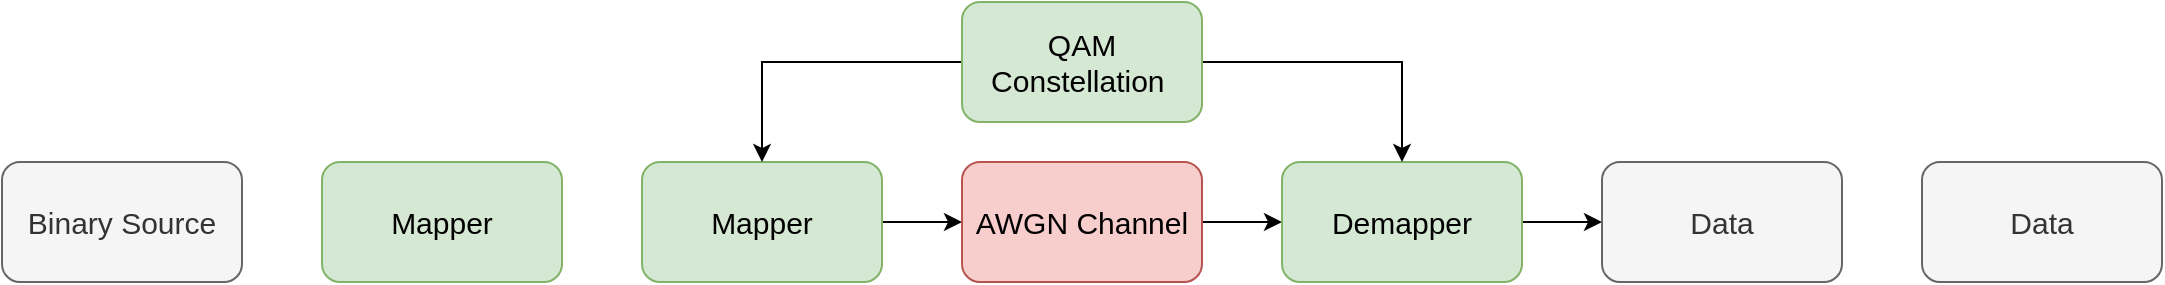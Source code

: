 <mxfile version="24.6.4" type="device">
  <diagram name="第 1 页" id="rBUl2u9GzmW0HSBxHW5H">
    <mxGraphModel dx="2261" dy="738" grid="1" gridSize="10" guides="1" tooltips="1" connect="1" arrows="1" fold="1" page="1" pageScale="1" pageWidth="827" pageHeight="1169" math="0" shadow="0">
      <root>
        <mxCell id="0" />
        <mxCell id="1" parent="0" />
        <mxCell id="op0N-qLgH7uxxqsDYc-n-1" value="Binary Source" style="rounded=1;whiteSpace=wrap;html=1;fillColor=#f5f5f5;strokeColor=#666666;strokeWidth=1;fontSize=15;fontStyle=0;fontColor=#333333;" parent="1" vertex="1">
          <mxGeometry x="-80" y="180" width="120" height="60" as="geometry" />
        </mxCell>
        <mxCell id="zIISV64REkNGT9h1QM84-8" value="" style="edgeStyle=orthogonalEdgeStyle;rounded=0;orthogonalLoop=1;jettySize=auto;html=1;" parent="1" source="op0N-qLgH7uxxqsDYc-n-3" target="op0N-qLgH7uxxqsDYc-n-5" edge="1">
          <mxGeometry relative="1" as="geometry" />
        </mxCell>
        <mxCell id="op0N-qLgH7uxxqsDYc-n-3" value="Mapper" style="rounded=1;whiteSpace=wrap;html=1;fillColor=#d5e8d4;strokeColor=#82b366;strokeWidth=1;fontSize=15;fontStyle=0" parent="1" vertex="1">
          <mxGeometry x="240" y="180" width="120" height="60" as="geometry" />
        </mxCell>
        <mxCell id="zIISV64REkNGT9h1QM84-9" value="" style="edgeStyle=orthogonalEdgeStyle;rounded=0;orthogonalLoop=1;jettySize=auto;html=1;" parent="1" source="op0N-qLgH7uxxqsDYc-n-5" target="op0N-qLgH7uxxqsDYc-n-7" edge="1">
          <mxGeometry relative="1" as="geometry" />
        </mxCell>
        <mxCell id="op0N-qLgH7uxxqsDYc-n-5" value="AWGN Channel" style="rounded=1;whiteSpace=wrap;html=1;fillColor=#f8cecc;strokeColor=#b85450;strokeWidth=1;fontSize=15;fontStyle=0" parent="1" vertex="1">
          <mxGeometry x="400" y="180" width="120" height="60" as="geometry" />
        </mxCell>
        <mxCell id="zIISV64REkNGT9h1QM84-10" style="edgeStyle=orthogonalEdgeStyle;rounded=0;orthogonalLoop=1;jettySize=auto;html=1;exitX=1;exitY=0.5;exitDx=0;exitDy=0;entryX=0;entryY=0.5;entryDx=0;entryDy=0;" parent="1" source="op0N-qLgH7uxxqsDYc-n-7" target="op0N-qLgH7uxxqsDYc-n-9" edge="1">
          <mxGeometry relative="1" as="geometry" />
        </mxCell>
        <mxCell id="op0N-qLgH7uxxqsDYc-n-7" value="Demapper" style="rounded=1;whiteSpace=wrap;html=1;fillColor=#d5e8d4;strokeColor=#82b366;strokeWidth=1;fontSize=15;fontStyle=0" parent="1" vertex="1">
          <mxGeometry x="560" y="180" width="120" height="60" as="geometry" />
        </mxCell>
        <mxCell id="op0N-qLgH7uxxqsDYc-n-9" value="Data" style="rounded=1;whiteSpace=wrap;html=1;fillColor=#f5f5f5;strokeColor=#666666;strokeWidth=1;fontSize=15;fontStyle=0;fontColor=#333333;" parent="1" vertex="1">
          <mxGeometry x="720" y="180" width="120" height="60" as="geometry" />
        </mxCell>
        <mxCell id="zIISV64REkNGT9h1QM84-3" value="" style="edgeStyle=orthogonalEdgeStyle;rounded=0;orthogonalLoop=1;jettySize=auto;html=1;" parent="1" source="zIISV64REkNGT9h1QM84-1" target="op0N-qLgH7uxxqsDYc-n-3" edge="1">
          <mxGeometry relative="1" as="geometry" />
        </mxCell>
        <mxCell id="zIISV64REkNGT9h1QM84-4" value="" style="edgeStyle=orthogonalEdgeStyle;rounded=0;orthogonalLoop=1;jettySize=auto;html=1;" parent="1" source="zIISV64REkNGT9h1QM84-1" target="op0N-qLgH7uxxqsDYc-n-7" edge="1">
          <mxGeometry relative="1" as="geometry" />
        </mxCell>
        <mxCell id="zIISV64REkNGT9h1QM84-1" value="QAM&lt;div&gt;Constellation&amp;nbsp;&lt;/div&gt;" style="rounded=1;whiteSpace=wrap;html=1;fillColor=#d5e8d4;strokeColor=#82b366;strokeWidth=1;fontSize=15;fontStyle=0" parent="1" vertex="1">
          <mxGeometry x="400" y="100" width="120" height="60" as="geometry" />
        </mxCell>
        <mxCell id="UHgpuOgbxqRmSm8pwbhY-1" value="Mapper" style="rounded=1;whiteSpace=wrap;html=1;fillColor=#d5e8d4;strokeColor=#82b366;strokeWidth=1;fontSize=15;fontStyle=0" vertex="1" parent="1">
          <mxGeometry x="80" y="180" width="120" height="60" as="geometry" />
        </mxCell>
        <mxCell id="UHgpuOgbxqRmSm8pwbhY-2" value="Data" style="rounded=1;whiteSpace=wrap;html=1;fillColor=#f5f5f5;strokeColor=#666666;strokeWidth=1;fontSize=15;fontStyle=0;fontColor=#333333;" vertex="1" parent="1">
          <mxGeometry x="880" y="180" width="120" height="60" as="geometry" />
        </mxCell>
      </root>
    </mxGraphModel>
  </diagram>
</mxfile>
